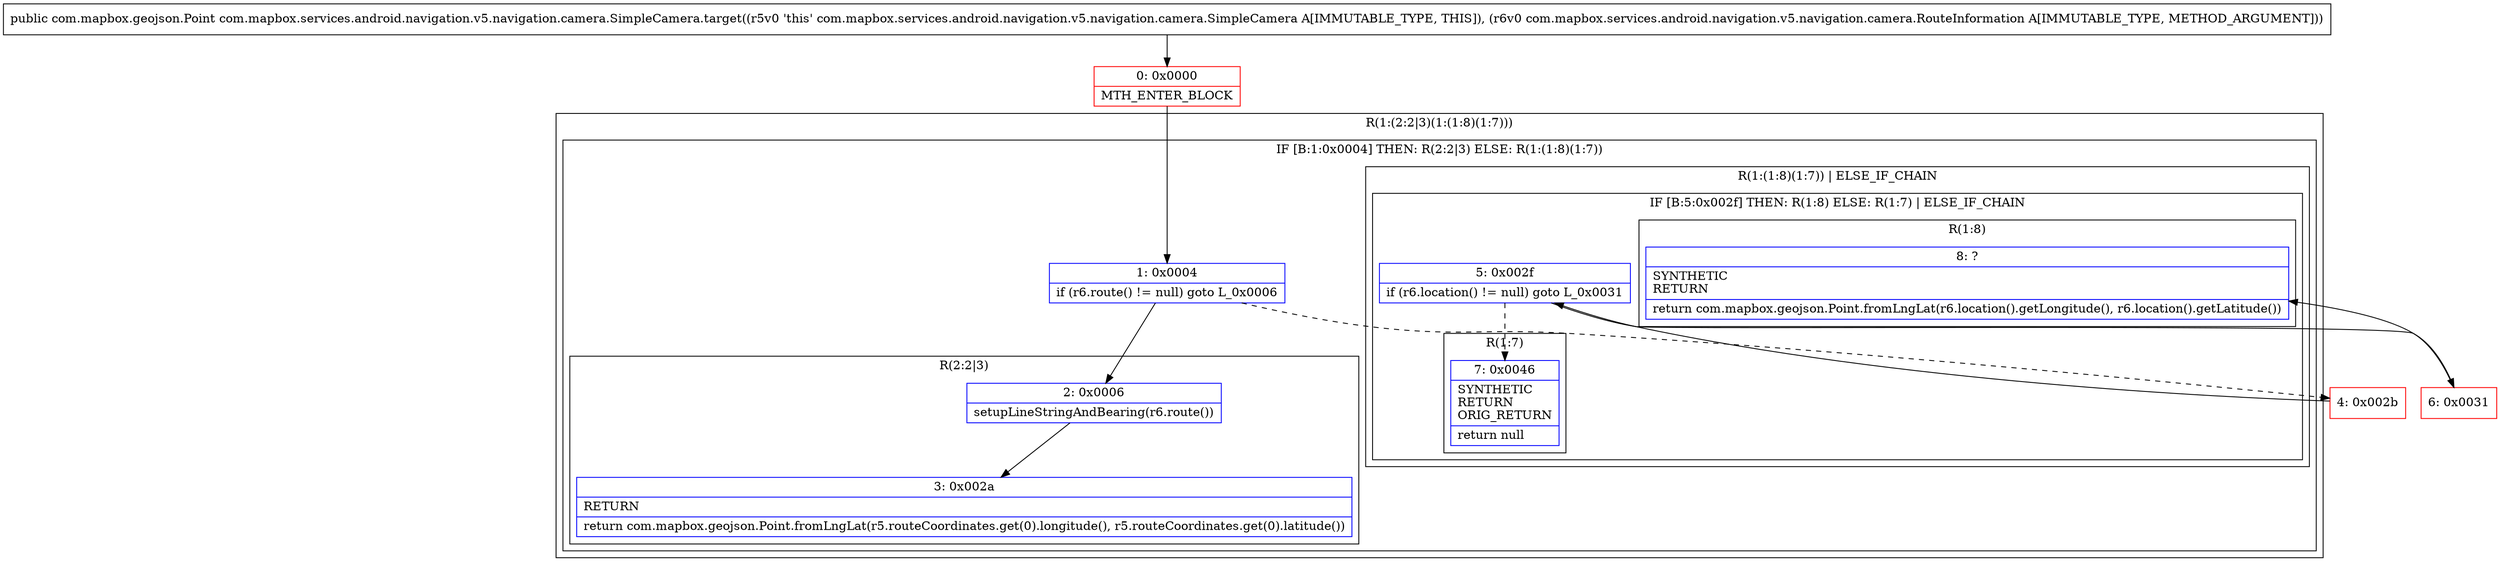 digraph "CFG forcom.mapbox.services.android.navigation.v5.navigation.camera.SimpleCamera.target(Lcom\/mapbox\/services\/android\/navigation\/v5\/navigation\/camera\/RouteInformation;)Lcom\/mapbox\/geojson\/Point;" {
subgraph cluster_Region_1789021402 {
label = "R(1:(2:2|3)(1:(1:8)(1:7)))";
node [shape=record,color=blue];
subgraph cluster_IfRegion_2131239907 {
label = "IF [B:1:0x0004] THEN: R(2:2|3) ELSE: R(1:(1:8)(1:7))";
node [shape=record,color=blue];
Node_1 [shape=record,label="{1\:\ 0x0004|if (r6.route() != null) goto L_0x0006\l}"];
subgraph cluster_Region_1614737661 {
label = "R(2:2|3)";
node [shape=record,color=blue];
Node_2 [shape=record,label="{2\:\ 0x0006|setupLineStringAndBearing(r6.route())\l}"];
Node_3 [shape=record,label="{3\:\ 0x002a|RETURN\l|return com.mapbox.geojson.Point.fromLngLat(r5.routeCoordinates.get(0).longitude(), r5.routeCoordinates.get(0).latitude())\l}"];
}
subgraph cluster_Region_103937290 {
label = "R(1:(1:8)(1:7)) | ELSE_IF_CHAIN\l";
node [shape=record,color=blue];
subgraph cluster_IfRegion_2123218314 {
label = "IF [B:5:0x002f] THEN: R(1:8) ELSE: R(1:7) | ELSE_IF_CHAIN\l";
node [shape=record,color=blue];
Node_5 [shape=record,label="{5\:\ 0x002f|if (r6.location() != null) goto L_0x0031\l}"];
subgraph cluster_Region_1076137603 {
label = "R(1:8)";
node [shape=record,color=blue];
Node_8 [shape=record,label="{8\:\ ?|SYNTHETIC\lRETURN\l|return com.mapbox.geojson.Point.fromLngLat(r6.location().getLongitude(), r6.location().getLatitude())\l}"];
}
subgraph cluster_Region_1468671842 {
label = "R(1:7)";
node [shape=record,color=blue];
Node_7 [shape=record,label="{7\:\ 0x0046|SYNTHETIC\lRETURN\lORIG_RETURN\l|return null\l}"];
}
}
}
}
}
Node_0 [shape=record,color=red,label="{0\:\ 0x0000|MTH_ENTER_BLOCK\l}"];
Node_4 [shape=record,color=red,label="{4\:\ 0x002b}"];
Node_6 [shape=record,color=red,label="{6\:\ 0x0031}"];
MethodNode[shape=record,label="{public com.mapbox.geojson.Point com.mapbox.services.android.navigation.v5.navigation.camera.SimpleCamera.target((r5v0 'this' com.mapbox.services.android.navigation.v5.navigation.camera.SimpleCamera A[IMMUTABLE_TYPE, THIS]), (r6v0 com.mapbox.services.android.navigation.v5.navigation.camera.RouteInformation A[IMMUTABLE_TYPE, METHOD_ARGUMENT])) }"];
MethodNode -> Node_0;
Node_1 -> Node_2;
Node_1 -> Node_4[style=dashed];
Node_2 -> Node_3;
Node_5 -> Node_6;
Node_5 -> Node_7[style=dashed];
Node_0 -> Node_1;
Node_4 -> Node_5;
Node_6 -> Node_8;
}

